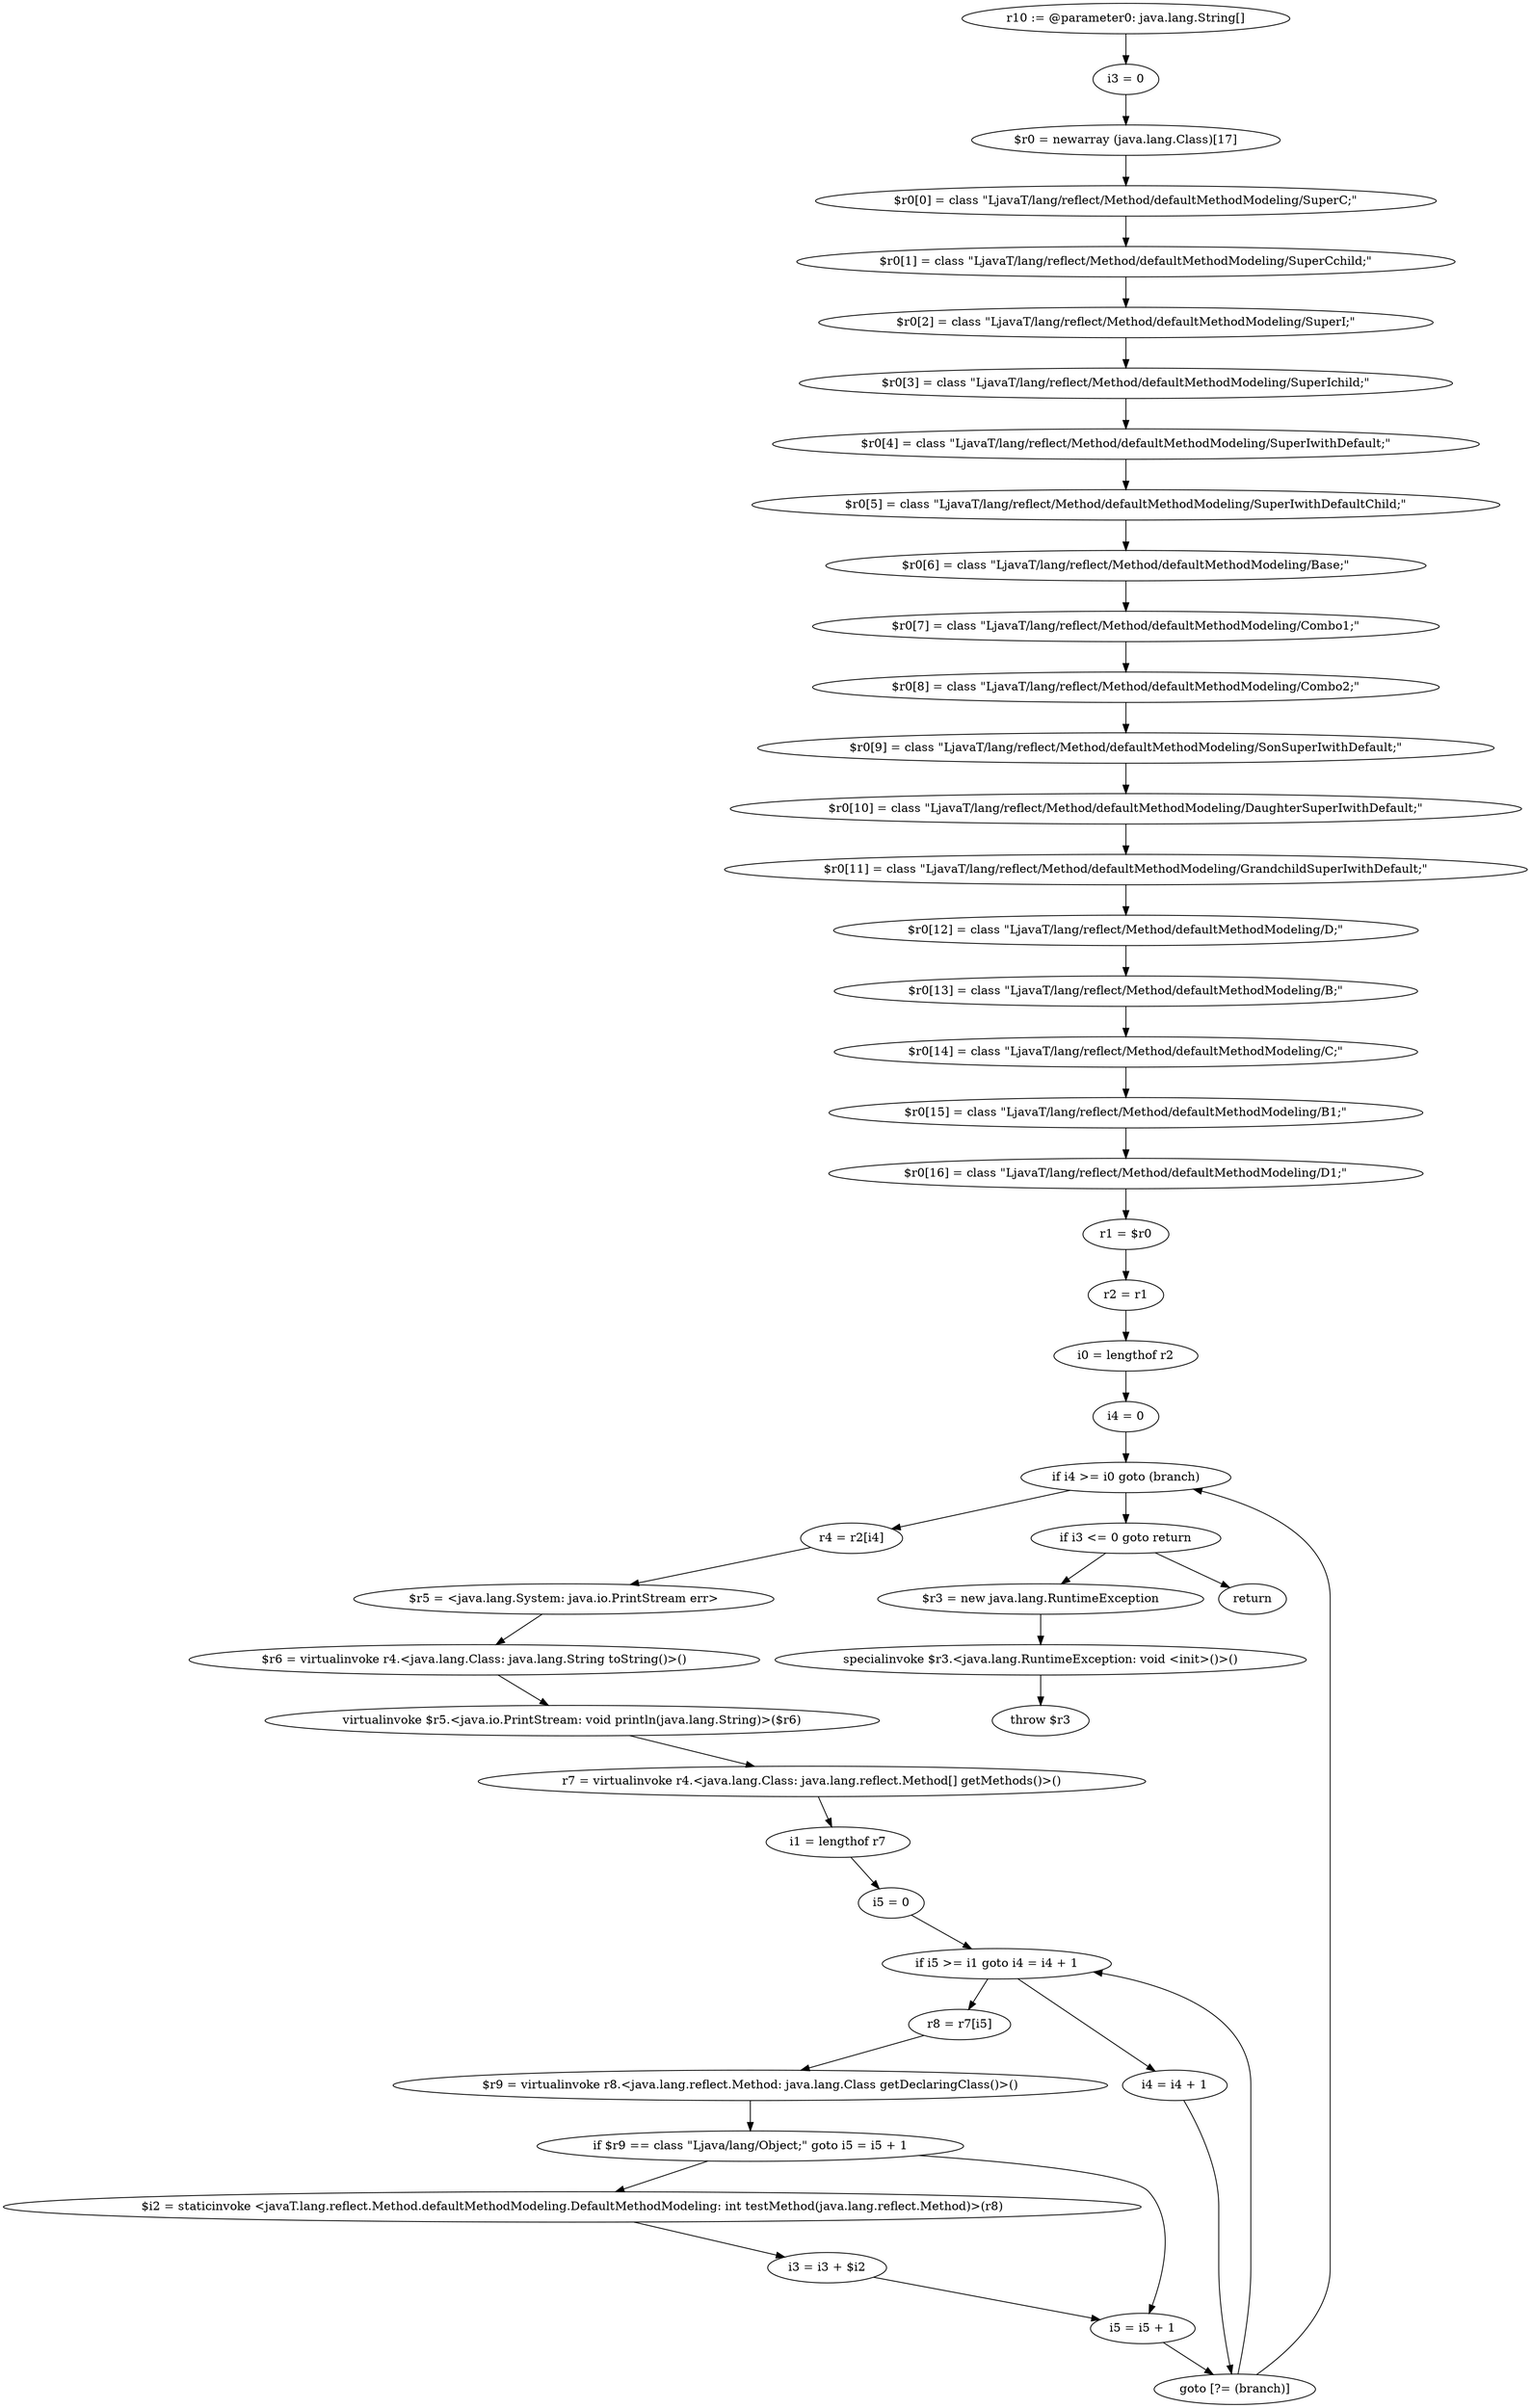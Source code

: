 digraph "unitGraph" {
    "r10 := @parameter0: java.lang.String[]"
    "i3 = 0"
    "$r0 = newarray (java.lang.Class)[17]"
    "$r0[0] = class \"LjavaT/lang/reflect/Method/defaultMethodModeling/SuperC;\""
    "$r0[1] = class \"LjavaT/lang/reflect/Method/defaultMethodModeling/SuperCchild;\""
    "$r0[2] = class \"LjavaT/lang/reflect/Method/defaultMethodModeling/SuperI;\""
    "$r0[3] = class \"LjavaT/lang/reflect/Method/defaultMethodModeling/SuperIchild;\""
    "$r0[4] = class \"LjavaT/lang/reflect/Method/defaultMethodModeling/SuperIwithDefault;\""
    "$r0[5] = class \"LjavaT/lang/reflect/Method/defaultMethodModeling/SuperIwithDefaultChild;\""
    "$r0[6] = class \"LjavaT/lang/reflect/Method/defaultMethodModeling/Base;\""
    "$r0[7] = class \"LjavaT/lang/reflect/Method/defaultMethodModeling/Combo1;\""
    "$r0[8] = class \"LjavaT/lang/reflect/Method/defaultMethodModeling/Combo2;\""
    "$r0[9] = class \"LjavaT/lang/reflect/Method/defaultMethodModeling/SonSuperIwithDefault;\""
    "$r0[10] = class \"LjavaT/lang/reflect/Method/defaultMethodModeling/DaughterSuperIwithDefault;\""
    "$r0[11] = class \"LjavaT/lang/reflect/Method/defaultMethodModeling/GrandchildSuperIwithDefault;\""
    "$r0[12] = class \"LjavaT/lang/reflect/Method/defaultMethodModeling/D;\""
    "$r0[13] = class \"LjavaT/lang/reflect/Method/defaultMethodModeling/B;\""
    "$r0[14] = class \"LjavaT/lang/reflect/Method/defaultMethodModeling/C;\""
    "$r0[15] = class \"LjavaT/lang/reflect/Method/defaultMethodModeling/B1;\""
    "$r0[16] = class \"LjavaT/lang/reflect/Method/defaultMethodModeling/D1;\""
    "r1 = $r0"
    "r2 = r1"
    "i0 = lengthof r2"
    "i4 = 0"
    "if i4 >= i0 goto (branch)"
    "r4 = r2[i4]"
    "$r5 = <java.lang.System: java.io.PrintStream err>"
    "$r6 = virtualinvoke r4.<java.lang.Class: java.lang.String toString()>()"
    "virtualinvoke $r5.<java.io.PrintStream: void println(java.lang.String)>($r6)"
    "r7 = virtualinvoke r4.<java.lang.Class: java.lang.reflect.Method[] getMethods()>()"
    "i1 = lengthof r7"
    "i5 = 0"
    "if i5 >= i1 goto i4 = i4 + 1"
    "r8 = r7[i5]"
    "$r9 = virtualinvoke r8.<java.lang.reflect.Method: java.lang.Class getDeclaringClass()>()"
    "if $r9 == class \"Ljava/lang/Object;\" goto i5 = i5 + 1"
    "$i2 = staticinvoke <javaT.lang.reflect.Method.defaultMethodModeling.DefaultMethodModeling: int testMethod(java.lang.reflect.Method)>(r8)"
    "i3 = i3 + $i2"
    "i5 = i5 + 1"
    "goto [?= (branch)]"
    "i4 = i4 + 1"
    "if i3 <= 0 goto return"
    "$r3 = new java.lang.RuntimeException"
    "specialinvoke $r3.<java.lang.RuntimeException: void <init>()>()"
    "throw $r3"
    "return"
    "r10 := @parameter0: java.lang.String[]"->"i3 = 0";
    "i3 = 0"->"$r0 = newarray (java.lang.Class)[17]";
    "$r0 = newarray (java.lang.Class)[17]"->"$r0[0] = class \"LjavaT/lang/reflect/Method/defaultMethodModeling/SuperC;\"";
    "$r0[0] = class \"LjavaT/lang/reflect/Method/defaultMethodModeling/SuperC;\""->"$r0[1] = class \"LjavaT/lang/reflect/Method/defaultMethodModeling/SuperCchild;\"";
    "$r0[1] = class \"LjavaT/lang/reflect/Method/defaultMethodModeling/SuperCchild;\""->"$r0[2] = class \"LjavaT/lang/reflect/Method/defaultMethodModeling/SuperI;\"";
    "$r0[2] = class \"LjavaT/lang/reflect/Method/defaultMethodModeling/SuperI;\""->"$r0[3] = class \"LjavaT/lang/reflect/Method/defaultMethodModeling/SuperIchild;\"";
    "$r0[3] = class \"LjavaT/lang/reflect/Method/defaultMethodModeling/SuperIchild;\""->"$r0[4] = class \"LjavaT/lang/reflect/Method/defaultMethodModeling/SuperIwithDefault;\"";
    "$r0[4] = class \"LjavaT/lang/reflect/Method/defaultMethodModeling/SuperIwithDefault;\""->"$r0[5] = class \"LjavaT/lang/reflect/Method/defaultMethodModeling/SuperIwithDefaultChild;\"";
    "$r0[5] = class \"LjavaT/lang/reflect/Method/defaultMethodModeling/SuperIwithDefaultChild;\""->"$r0[6] = class \"LjavaT/lang/reflect/Method/defaultMethodModeling/Base;\"";
    "$r0[6] = class \"LjavaT/lang/reflect/Method/defaultMethodModeling/Base;\""->"$r0[7] = class \"LjavaT/lang/reflect/Method/defaultMethodModeling/Combo1;\"";
    "$r0[7] = class \"LjavaT/lang/reflect/Method/defaultMethodModeling/Combo1;\""->"$r0[8] = class \"LjavaT/lang/reflect/Method/defaultMethodModeling/Combo2;\"";
    "$r0[8] = class \"LjavaT/lang/reflect/Method/defaultMethodModeling/Combo2;\""->"$r0[9] = class \"LjavaT/lang/reflect/Method/defaultMethodModeling/SonSuperIwithDefault;\"";
    "$r0[9] = class \"LjavaT/lang/reflect/Method/defaultMethodModeling/SonSuperIwithDefault;\""->"$r0[10] = class \"LjavaT/lang/reflect/Method/defaultMethodModeling/DaughterSuperIwithDefault;\"";
    "$r0[10] = class \"LjavaT/lang/reflect/Method/defaultMethodModeling/DaughterSuperIwithDefault;\""->"$r0[11] = class \"LjavaT/lang/reflect/Method/defaultMethodModeling/GrandchildSuperIwithDefault;\"";
    "$r0[11] = class \"LjavaT/lang/reflect/Method/defaultMethodModeling/GrandchildSuperIwithDefault;\""->"$r0[12] = class \"LjavaT/lang/reflect/Method/defaultMethodModeling/D;\"";
    "$r0[12] = class \"LjavaT/lang/reflect/Method/defaultMethodModeling/D;\""->"$r0[13] = class \"LjavaT/lang/reflect/Method/defaultMethodModeling/B;\"";
    "$r0[13] = class \"LjavaT/lang/reflect/Method/defaultMethodModeling/B;\""->"$r0[14] = class \"LjavaT/lang/reflect/Method/defaultMethodModeling/C;\"";
    "$r0[14] = class \"LjavaT/lang/reflect/Method/defaultMethodModeling/C;\""->"$r0[15] = class \"LjavaT/lang/reflect/Method/defaultMethodModeling/B1;\"";
    "$r0[15] = class \"LjavaT/lang/reflect/Method/defaultMethodModeling/B1;\""->"$r0[16] = class \"LjavaT/lang/reflect/Method/defaultMethodModeling/D1;\"";
    "$r0[16] = class \"LjavaT/lang/reflect/Method/defaultMethodModeling/D1;\""->"r1 = $r0";
    "r1 = $r0"->"r2 = r1";
    "r2 = r1"->"i0 = lengthof r2";
    "i0 = lengthof r2"->"i4 = 0";
    "i4 = 0"->"if i4 >= i0 goto (branch)";
    "if i4 >= i0 goto (branch)"->"r4 = r2[i4]";
    "if i4 >= i0 goto (branch)"->"if i3 <= 0 goto return";
    "r4 = r2[i4]"->"$r5 = <java.lang.System: java.io.PrintStream err>";
    "$r5 = <java.lang.System: java.io.PrintStream err>"->"$r6 = virtualinvoke r4.<java.lang.Class: java.lang.String toString()>()";
    "$r6 = virtualinvoke r4.<java.lang.Class: java.lang.String toString()>()"->"virtualinvoke $r5.<java.io.PrintStream: void println(java.lang.String)>($r6)";
    "virtualinvoke $r5.<java.io.PrintStream: void println(java.lang.String)>($r6)"->"r7 = virtualinvoke r4.<java.lang.Class: java.lang.reflect.Method[] getMethods()>()";
    "r7 = virtualinvoke r4.<java.lang.Class: java.lang.reflect.Method[] getMethods()>()"->"i1 = lengthof r7";
    "i1 = lengthof r7"->"i5 = 0";
    "i5 = 0"->"if i5 >= i1 goto i4 = i4 + 1";
    "if i5 >= i1 goto i4 = i4 + 1"->"r8 = r7[i5]";
    "if i5 >= i1 goto i4 = i4 + 1"->"i4 = i4 + 1";
    "r8 = r7[i5]"->"$r9 = virtualinvoke r8.<java.lang.reflect.Method: java.lang.Class getDeclaringClass()>()";
    "$r9 = virtualinvoke r8.<java.lang.reflect.Method: java.lang.Class getDeclaringClass()>()"->"if $r9 == class \"Ljava/lang/Object;\" goto i5 = i5 + 1";
    "if $r9 == class \"Ljava/lang/Object;\" goto i5 = i5 + 1"->"$i2 = staticinvoke <javaT.lang.reflect.Method.defaultMethodModeling.DefaultMethodModeling: int testMethod(java.lang.reflect.Method)>(r8)";
    "if $r9 == class \"Ljava/lang/Object;\" goto i5 = i5 + 1"->"i5 = i5 + 1";
    "$i2 = staticinvoke <javaT.lang.reflect.Method.defaultMethodModeling.DefaultMethodModeling: int testMethod(java.lang.reflect.Method)>(r8)"->"i3 = i3 + $i2";
    "i3 = i3 + $i2"->"i5 = i5 + 1";
    "i5 = i5 + 1"->"goto [?= (branch)]";
    "goto [?= (branch)]"->"if i5 >= i1 goto i4 = i4 + 1";
    "i4 = i4 + 1"->"goto [?= (branch)]";
    "goto [?= (branch)]"->"if i4 >= i0 goto (branch)";
    "if i3 <= 0 goto return"->"$r3 = new java.lang.RuntimeException";
    "if i3 <= 0 goto return"->"return";
    "$r3 = new java.lang.RuntimeException"->"specialinvoke $r3.<java.lang.RuntimeException: void <init>()>()";
    "specialinvoke $r3.<java.lang.RuntimeException: void <init>()>()"->"throw $r3";
}
